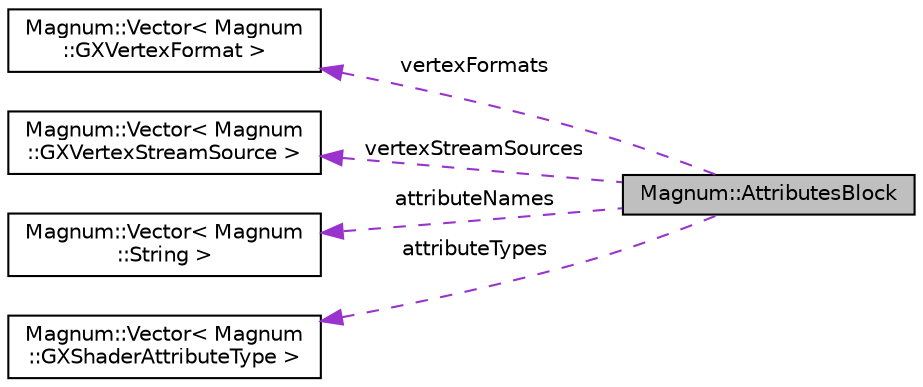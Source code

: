 digraph "Magnum::AttributesBlock"
{
  edge [fontname="Helvetica",fontsize="10",labelfontname="Helvetica",labelfontsize="10"];
  node [fontname="Helvetica",fontsize="10",shape=record];
  rankdir="LR";
  Node1 [label="Magnum::AttributesBlock",height=0.2,width=0.4,color="black", fillcolor="grey75", style="filled", fontcolor="black"];
  Node2 -> Node1 [dir="back",color="darkorchid3",fontsize="10",style="dashed",label=" vertexFormats" ,fontname="Helvetica"];
  Node2 [label="Magnum::Vector\< Magnum\l::GXVertexFormat \>",height=0.2,width=0.4,color="black", fillcolor="white", style="filled",URL="$class_magnum_1_1_vector.html"];
  Node3 -> Node1 [dir="back",color="darkorchid3",fontsize="10",style="dashed",label=" vertexStreamSources" ,fontname="Helvetica"];
  Node3 [label="Magnum::Vector\< Magnum\l::GXVertexStreamSource \>",height=0.2,width=0.4,color="black", fillcolor="white", style="filled",URL="$class_magnum_1_1_vector.html"];
  Node4 -> Node1 [dir="back",color="darkorchid3",fontsize="10",style="dashed",label=" attributeNames" ,fontname="Helvetica"];
  Node4 [label="Magnum::Vector\< Magnum\l::String \>",height=0.2,width=0.4,color="black", fillcolor="white", style="filled",URL="$class_magnum_1_1_vector.html"];
  Node5 -> Node1 [dir="back",color="darkorchid3",fontsize="10",style="dashed",label=" attributeTypes" ,fontname="Helvetica"];
  Node5 [label="Magnum::Vector\< Magnum\l::GXShaderAttributeType \>",height=0.2,width=0.4,color="black", fillcolor="white", style="filled",URL="$class_magnum_1_1_vector.html"];
}

